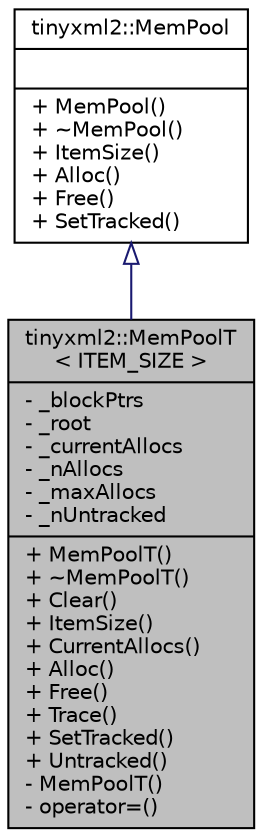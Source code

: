digraph "tinyxml2::MemPoolT&lt; ITEM_SIZE &gt;"
{
 // LATEX_PDF_SIZE
  edge [fontname="Helvetica",fontsize="10",labelfontname="Helvetica",labelfontsize="10"];
  node [fontname="Helvetica",fontsize="10",shape=record];
  Node1 [label="{tinyxml2::MemPoolT\l\< ITEM_SIZE \>\n|- _blockPtrs\l- _root\l- _currentAllocs\l- _nAllocs\l- _maxAllocs\l- _nUntracked\l|+ MemPoolT()\l+ ~MemPoolT()\l+ Clear()\l+ ItemSize()\l+ CurrentAllocs()\l+ Alloc()\l+ Free()\l+ Trace()\l+ SetTracked()\l+ Untracked()\l- MemPoolT()\l- operator=()\l}",height=0.2,width=0.4,color="black", fillcolor="grey75", style="filled", fontcolor="black",tooltip=" "];
  Node2 -> Node1 [dir="back",color="midnightblue",fontsize="10",style="solid",arrowtail="onormal",fontname="Helvetica"];
  Node2 [label="{tinyxml2::MemPool\n||+ MemPool()\l+ ~MemPool()\l+ ItemSize()\l+ Alloc()\l+ Free()\l+ SetTracked()\l}",height=0.2,width=0.4,color="black", fillcolor="white", style="filled",URL="$classtinyxml2_1_1_mem_pool.html",tooltip=" "];
}
